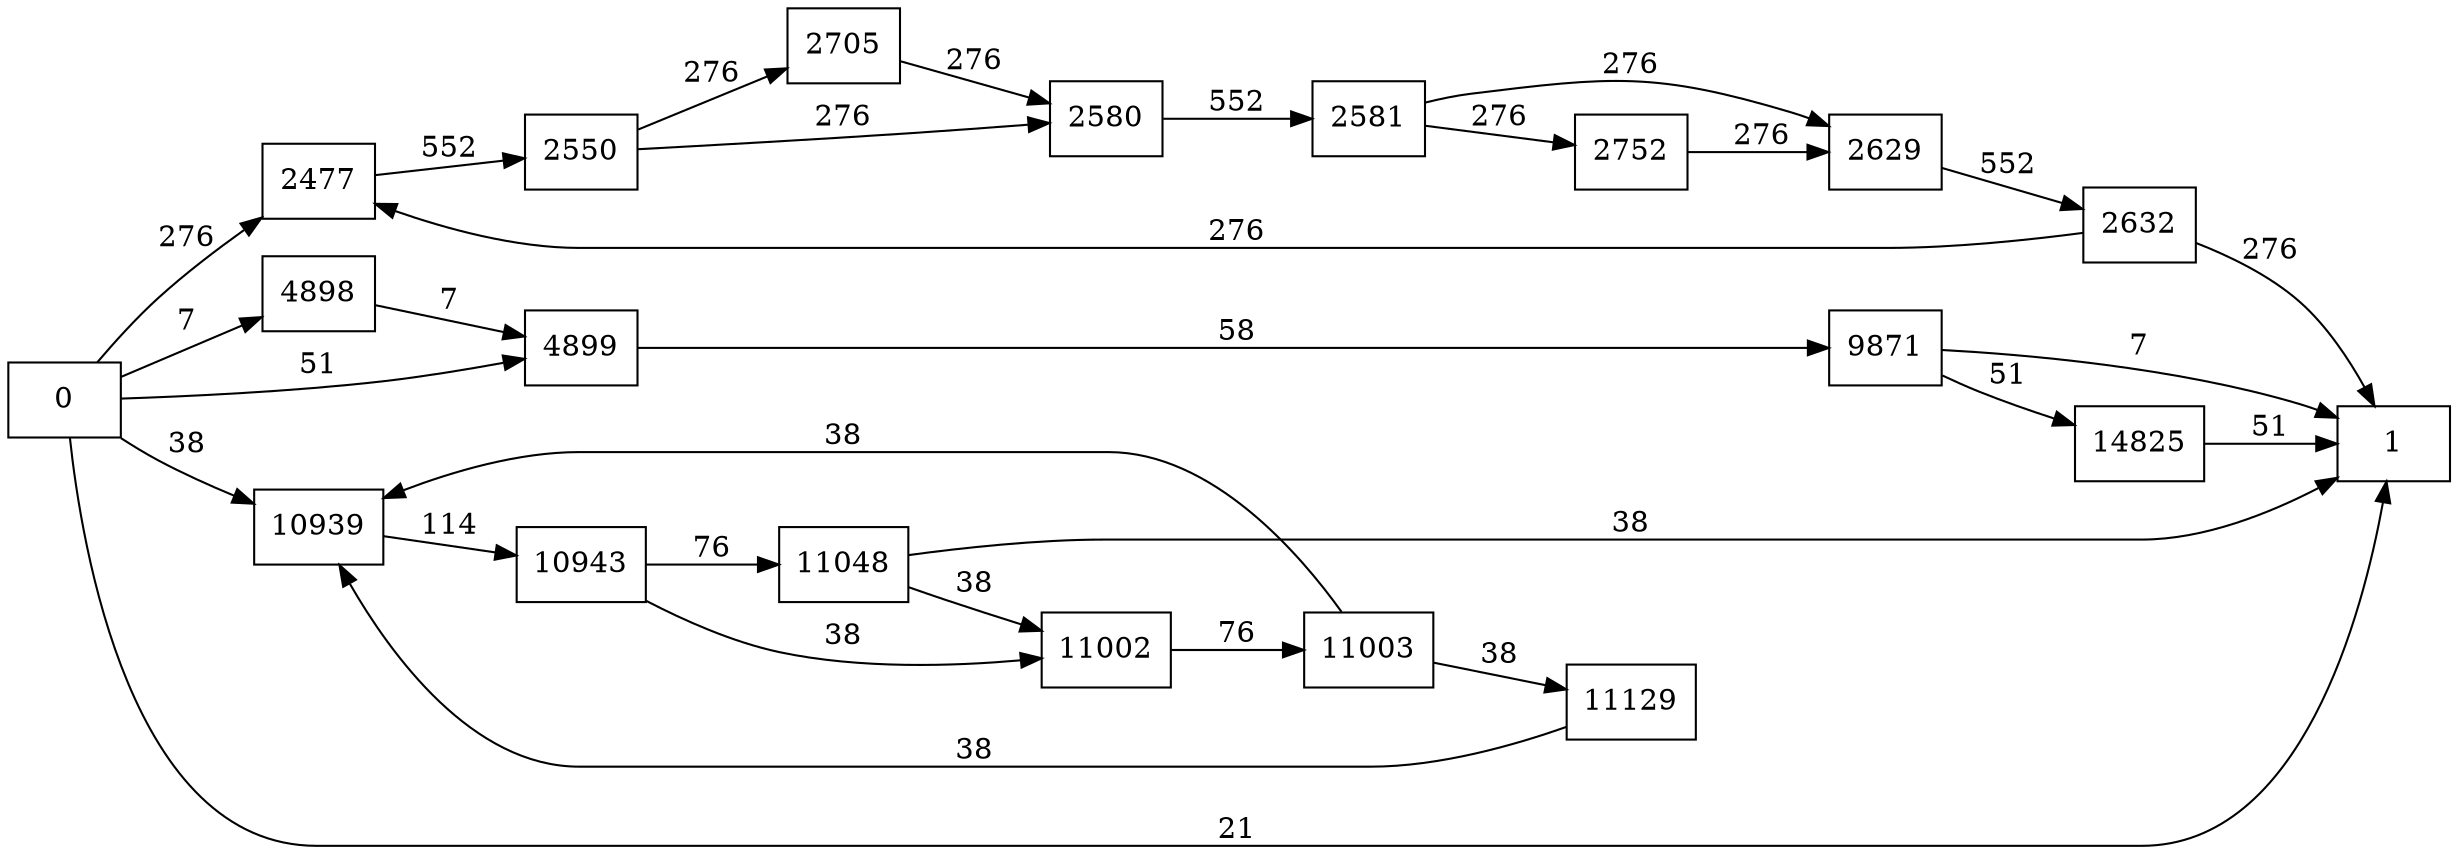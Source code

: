 digraph {
	graph [rankdir=LR]
	node [shape=rectangle]
	2477 -> 2550 [label=552]
	2550 -> 2580 [label=276]
	2550 -> 2705 [label=276]
	2580 -> 2581 [label=552]
	2581 -> 2629 [label=276]
	2581 -> 2752 [label=276]
	2629 -> 2632 [label=552]
	2632 -> 2477 [label=276]
	2632 -> 1 [label=276]
	2705 -> 2580 [label=276]
	2752 -> 2629 [label=276]
	4898 -> 4899 [label=7]
	4899 -> 9871 [label=58]
	9871 -> 1 [label=7]
	9871 -> 14825 [label=51]
	10939 -> 10943 [label=114]
	10943 -> 11002 [label=38]
	10943 -> 11048 [label=76]
	11002 -> 11003 [label=76]
	11003 -> 10939 [label=38]
	11003 -> 11129 [label=38]
	11048 -> 11002 [label=38]
	11048 -> 1 [label=38]
	11129 -> 10939 [label=38]
	14825 -> 1 [label=51]
	0 -> 4899 [label=51]
	0 -> 2477 [label=276]
	0 -> 4898 [label=7]
	0 -> 10939 [label=38]
	0 -> 1 [label=21]
}
